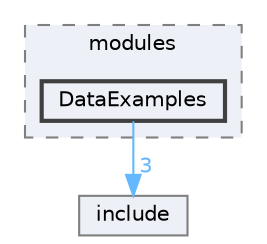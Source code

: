 digraph "QConfigurableDashboard/src/modules/DataExamples"
{
 // LATEX_PDF_SIZE
  bgcolor="transparent";
  edge [fontname=Helvetica,fontsize=10,labelfontname=Helvetica,labelfontsize=10];
  node [fontname=Helvetica,fontsize=10,shape=box,height=0.2,width=0.4];
  compound=true
  subgraph clusterdir_690347e6b0dacd01722479c0bb2e4598 {
    graph [ bgcolor="#edf0f7", pencolor="grey50", label="modules", fontname=Helvetica,fontsize=10 style="filled,dashed", URL="dir_690347e6b0dacd01722479c0bb2e4598.html",tooltip=""]
  dir_8e0a8a6743589be53c2433fff80c3f66 [label="DataExamples", fillcolor="#edf0f7", color="grey25", style="filled,bold", URL="dir_8e0a8a6743589be53c2433fff80c3f66.html",tooltip=""];
  }
  dir_034bf8a0ebbddc680c261a6478c4c50c [label="include", fillcolor="#edf0f7", color="grey50", style="filled", URL="dir_034bf8a0ebbddc680c261a6478c4c50c.html",tooltip=""];
  dir_8e0a8a6743589be53c2433fff80c3f66->dir_034bf8a0ebbddc680c261a6478c4c50c [headlabel="3", labeldistance=1.5 headhref="dir_000002_000004.html" color="steelblue1" fontcolor="steelblue1"];
}
